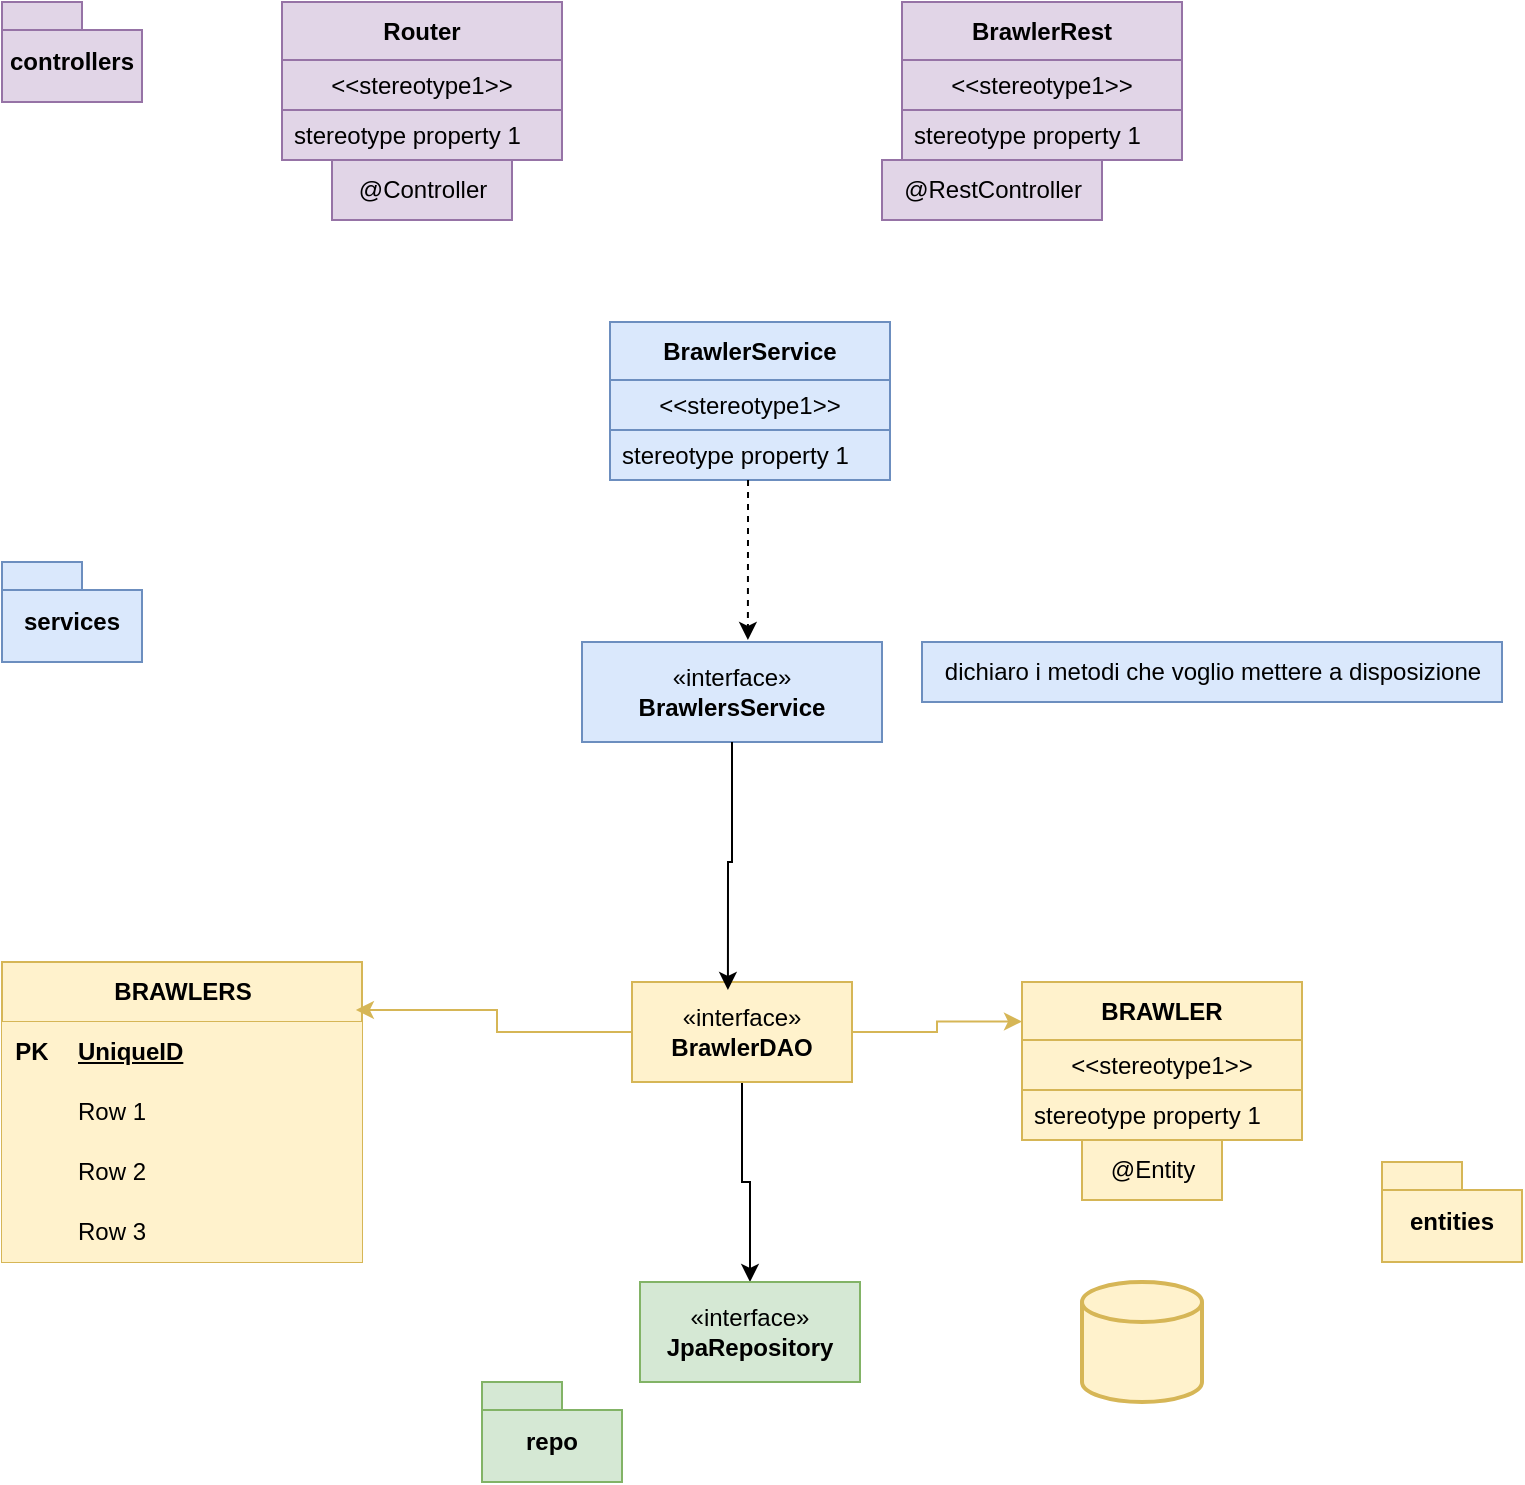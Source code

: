 <mxfile version="24.4.15" type="device">
  <diagram name="Pagina-1" id="TjwxOJnnDh7wGX85c89B">
    <mxGraphModel dx="1434" dy="752" grid="1" gridSize="10" guides="1" tooltips="1" connect="1" arrows="1" fold="1" page="1" pageScale="1" pageWidth="827" pageHeight="1169" math="0" shadow="0">
      <root>
        <mxCell id="0" />
        <mxCell id="1" parent="0" />
        <mxCell id="_tUOBkDfn2c4XV8wd3Km-1" value="" style="strokeWidth=2;html=1;shape=mxgraph.flowchart.database;whiteSpace=wrap;fillColor=#fff2cc;strokeColor=#d6b656;" vertex="1" parent="1">
          <mxGeometry x="580" y="880" width="60" height="60" as="geometry" />
        </mxCell>
        <mxCell id="_tUOBkDfn2c4XV8wd3Km-2" value="BRAWLERS" style="shape=table;startSize=30;container=1;collapsible=1;childLayout=tableLayout;fixedRows=1;rowLines=0;fontStyle=1;align=center;resizeLast=1;html=1;fillColor=#fff2cc;strokeColor=#d6b656;" vertex="1" parent="1">
          <mxGeometry x="40" y="720" width="180" height="150" as="geometry" />
        </mxCell>
        <mxCell id="_tUOBkDfn2c4XV8wd3Km-3" value="" style="shape=tableRow;horizontal=0;startSize=0;swimlaneHead=0;swimlaneBody=0;fillColor=#fff2cc;collapsible=0;dropTarget=0;points=[[0,0.5],[1,0.5]];portConstraint=eastwest;top=0;left=0;right=0;bottom=1;strokeColor=#d6b656;" vertex="1" parent="_tUOBkDfn2c4XV8wd3Km-2">
          <mxGeometry y="30" width="180" height="30" as="geometry" />
        </mxCell>
        <mxCell id="_tUOBkDfn2c4XV8wd3Km-4" value="PK" style="shape=partialRectangle;connectable=0;fillColor=#fff2cc;top=0;left=0;bottom=0;right=0;fontStyle=1;overflow=hidden;whiteSpace=wrap;html=1;strokeColor=#d6b656;" vertex="1" parent="_tUOBkDfn2c4XV8wd3Km-3">
          <mxGeometry width="30" height="30" as="geometry">
            <mxRectangle width="30" height="30" as="alternateBounds" />
          </mxGeometry>
        </mxCell>
        <mxCell id="_tUOBkDfn2c4XV8wd3Km-5" value="UniqueID" style="shape=partialRectangle;connectable=0;fillColor=#fff2cc;top=0;left=0;bottom=0;right=0;align=left;spacingLeft=6;fontStyle=5;overflow=hidden;whiteSpace=wrap;html=1;strokeColor=#d6b656;" vertex="1" parent="_tUOBkDfn2c4XV8wd3Km-3">
          <mxGeometry x="30" width="150" height="30" as="geometry">
            <mxRectangle width="150" height="30" as="alternateBounds" />
          </mxGeometry>
        </mxCell>
        <mxCell id="_tUOBkDfn2c4XV8wd3Km-6" value="" style="shape=tableRow;horizontal=0;startSize=0;swimlaneHead=0;swimlaneBody=0;fillColor=#fff2cc;collapsible=0;dropTarget=0;points=[[0,0.5],[1,0.5]];portConstraint=eastwest;top=0;left=0;right=0;bottom=0;strokeColor=#d6b656;" vertex="1" parent="_tUOBkDfn2c4XV8wd3Km-2">
          <mxGeometry y="60" width="180" height="30" as="geometry" />
        </mxCell>
        <mxCell id="_tUOBkDfn2c4XV8wd3Km-7" value="" style="shape=partialRectangle;connectable=0;fillColor=#fff2cc;top=0;left=0;bottom=0;right=0;editable=1;overflow=hidden;whiteSpace=wrap;html=1;strokeColor=#d6b656;" vertex="1" parent="_tUOBkDfn2c4XV8wd3Km-6">
          <mxGeometry width="30" height="30" as="geometry">
            <mxRectangle width="30" height="30" as="alternateBounds" />
          </mxGeometry>
        </mxCell>
        <mxCell id="_tUOBkDfn2c4XV8wd3Km-8" value="Row 1" style="shape=partialRectangle;connectable=0;fillColor=#fff2cc;top=0;left=0;bottom=0;right=0;align=left;spacingLeft=6;overflow=hidden;whiteSpace=wrap;html=1;strokeColor=#d6b656;" vertex="1" parent="_tUOBkDfn2c4XV8wd3Km-6">
          <mxGeometry x="30" width="150" height="30" as="geometry">
            <mxRectangle width="150" height="30" as="alternateBounds" />
          </mxGeometry>
        </mxCell>
        <mxCell id="_tUOBkDfn2c4XV8wd3Km-9" value="" style="shape=tableRow;horizontal=0;startSize=0;swimlaneHead=0;swimlaneBody=0;fillColor=#fff2cc;collapsible=0;dropTarget=0;points=[[0,0.5],[1,0.5]];portConstraint=eastwest;top=0;left=0;right=0;bottom=0;strokeColor=#d6b656;" vertex="1" parent="_tUOBkDfn2c4XV8wd3Km-2">
          <mxGeometry y="90" width="180" height="30" as="geometry" />
        </mxCell>
        <mxCell id="_tUOBkDfn2c4XV8wd3Km-10" value="" style="shape=partialRectangle;connectable=0;fillColor=#fff2cc;top=0;left=0;bottom=0;right=0;editable=1;overflow=hidden;whiteSpace=wrap;html=1;strokeColor=#d6b656;" vertex="1" parent="_tUOBkDfn2c4XV8wd3Km-9">
          <mxGeometry width="30" height="30" as="geometry">
            <mxRectangle width="30" height="30" as="alternateBounds" />
          </mxGeometry>
        </mxCell>
        <mxCell id="_tUOBkDfn2c4XV8wd3Km-11" value="Row 2" style="shape=partialRectangle;connectable=0;fillColor=#fff2cc;top=0;left=0;bottom=0;right=0;align=left;spacingLeft=6;overflow=hidden;whiteSpace=wrap;html=1;strokeColor=#d6b656;" vertex="1" parent="_tUOBkDfn2c4XV8wd3Km-9">
          <mxGeometry x="30" width="150" height="30" as="geometry">
            <mxRectangle width="150" height="30" as="alternateBounds" />
          </mxGeometry>
        </mxCell>
        <mxCell id="_tUOBkDfn2c4XV8wd3Km-12" value="" style="shape=tableRow;horizontal=0;startSize=0;swimlaneHead=0;swimlaneBody=0;fillColor=#fff2cc;collapsible=0;dropTarget=0;points=[[0,0.5],[1,0.5]];portConstraint=eastwest;top=0;left=0;right=0;bottom=0;strokeColor=#d6b656;" vertex="1" parent="_tUOBkDfn2c4XV8wd3Km-2">
          <mxGeometry y="120" width="180" height="30" as="geometry" />
        </mxCell>
        <mxCell id="_tUOBkDfn2c4XV8wd3Km-13" value="" style="shape=partialRectangle;connectable=0;fillColor=#fff2cc;top=0;left=0;bottom=0;right=0;editable=1;overflow=hidden;whiteSpace=wrap;html=1;strokeColor=#d6b656;" vertex="1" parent="_tUOBkDfn2c4XV8wd3Km-12">
          <mxGeometry width="30" height="30" as="geometry">
            <mxRectangle width="30" height="30" as="alternateBounds" />
          </mxGeometry>
        </mxCell>
        <mxCell id="_tUOBkDfn2c4XV8wd3Km-14" value="Row 3" style="shape=partialRectangle;connectable=0;fillColor=#fff2cc;top=0;left=0;bottom=0;right=0;align=left;spacingLeft=6;overflow=hidden;whiteSpace=wrap;html=1;strokeColor=#d6b656;" vertex="1" parent="_tUOBkDfn2c4XV8wd3Km-12">
          <mxGeometry x="30" width="150" height="30" as="geometry">
            <mxRectangle width="150" height="30" as="alternateBounds" />
          </mxGeometry>
        </mxCell>
        <mxCell id="_tUOBkDfn2c4XV8wd3Km-15" value="BRAWLER" style="swimlane;fontStyle=1;align=center;verticalAlign=middle;childLayout=stackLayout;horizontal=1;startSize=29;horizontalStack=0;resizeParent=1;resizeParentMax=0;resizeLast=0;collapsible=0;marginBottom=0;html=1;whiteSpace=wrap;fillColor=#fff2cc;strokeColor=#d6b656;" vertex="1" parent="1">
          <mxGeometry x="550" y="730" width="140" height="79" as="geometry" />
        </mxCell>
        <mxCell id="_tUOBkDfn2c4XV8wd3Km-16" value="&amp;lt;&amp;lt;stereotype1&amp;gt;&amp;gt;" style="text;html=1;strokeColor=#d6b656;fillColor=#fff2cc;align=center;verticalAlign=middle;spacingLeft=4;spacingRight=4;overflow=hidden;rotatable=0;points=[[0,0.5],[1,0.5]];portConstraint=eastwest;whiteSpace=wrap;" vertex="1" parent="_tUOBkDfn2c4XV8wd3Km-15">
          <mxGeometry y="29" width="140" height="25" as="geometry" />
        </mxCell>
        <mxCell id="_tUOBkDfn2c4XV8wd3Km-17" value="stereotype property 1" style="text;html=1;strokeColor=#d6b656;fillColor=#fff2cc;align=left;verticalAlign=middle;spacingLeft=4;spacingRight=4;overflow=hidden;rotatable=0;points=[[0,0.5],[1,0.5]];portConstraint=eastwest;whiteSpace=wrap;" vertex="1" parent="_tUOBkDfn2c4XV8wd3Km-15">
          <mxGeometry y="54" width="140" height="25" as="geometry" />
        </mxCell>
        <mxCell id="_tUOBkDfn2c4XV8wd3Km-22" style="edgeStyle=orthogonalEdgeStyle;rounded=0;orthogonalLoop=1;jettySize=auto;html=1;exitX=1;exitY=0.5;exitDx=0;exitDy=0;entryX=0;entryY=0.25;entryDx=0;entryDy=0;fillColor=#fff2cc;strokeColor=#d6b656;" edge="1" parent="1" source="_tUOBkDfn2c4XV8wd3Km-18" target="_tUOBkDfn2c4XV8wd3Km-15">
          <mxGeometry relative="1" as="geometry" />
        </mxCell>
        <mxCell id="_tUOBkDfn2c4XV8wd3Km-48" style="edgeStyle=orthogonalEdgeStyle;rounded=0;orthogonalLoop=1;jettySize=auto;html=1;exitX=0.5;exitY=1;exitDx=0;exitDy=0;entryX=0.5;entryY=0;entryDx=0;entryDy=0;" edge="1" parent="1" source="_tUOBkDfn2c4XV8wd3Km-18" target="_tUOBkDfn2c4XV8wd3Km-46">
          <mxGeometry relative="1" as="geometry" />
        </mxCell>
        <mxCell id="_tUOBkDfn2c4XV8wd3Km-18" value="«interface»&lt;br&gt;&lt;b&gt;BrawlerDAO&lt;/b&gt;" style="html=1;whiteSpace=wrap;fillColor=#fff2cc;strokeColor=#d6b656;" vertex="1" parent="1">
          <mxGeometry x="355" y="730" width="110" height="50" as="geometry" />
        </mxCell>
        <mxCell id="_tUOBkDfn2c4XV8wd3Km-21" style="edgeStyle=orthogonalEdgeStyle;rounded=0;orthogonalLoop=1;jettySize=auto;html=1;exitX=0;exitY=0.5;exitDx=0;exitDy=0;entryX=0.983;entryY=-0.2;entryDx=0;entryDy=0;entryPerimeter=0;fillColor=#fff2cc;strokeColor=#d6b656;" edge="1" parent="1" source="_tUOBkDfn2c4XV8wd3Km-18" target="_tUOBkDfn2c4XV8wd3Km-3">
          <mxGeometry relative="1" as="geometry" />
        </mxCell>
        <mxCell id="_tUOBkDfn2c4XV8wd3Km-23" value="«interface»&lt;br&gt;&lt;b&gt;BrawlersService&lt;/b&gt;" style="html=1;whiteSpace=wrap;fillColor=#dae8fc;strokeColor=#6c8ebf;" vertex="1" parent="1">
          <mxGeometry x="330" y="560" width="150" height="50" as="geometry" />
        </mxCell>
        <mxCell id="_tUOBkDfn2c4XV8wd3Km-24" value="dichiaro i metodi che voglio mettere a disposizione" style="text;html=1;align=center;verticalAlign=middle;resizable=0;points=[];autosize=1;strokeColor=#6c8ebf;fillColor=#dae8fc;" vertex="1" parent="1">
          <mxGeometry x="500" y="560" width="290" height="30" as="geometry" />
        </mxCell>
        <mxCell id="_tUOBkDfn2c4XV8wd3Km-25" value="BrawlerService" style="swimlane;fontStyle=1;align=center;verticalAlign=middle;childLayout=stackLayout;horizontal=1;startSize=29;horizontalStack=0;resizeParent=1;resizeParentMax=0;resizeLast=0;collapsible=0;marginBottom=0;html=1;whiteSpace=wrap;fillColor=#dae8fc;strokeColor=#6c8ebf;" vertex="1" parent="1">
          <mxGeometry x="344" y="400" width="140" height="79" as="geometry" />
        </mxCell>
        <mxCell id="_tUOBkDfn2c4XV8wd3Km-26" value="&amp;lt;&amp;lt;stereotype1&amp;gt;&amp;gt;" style="text;html=1;strokeColor=#6c8ebf;fillColor=#dae8fc;align=center;verticalAlign=middle;spacingLeft=4;spacingRight=4;overflow=hidden;rotatable=0;points=[[0,0.5],[1,0.5]];portConstraint=eastwest;whiteSpace=wrap;" vertex="1" parent="_tUOBkDfn2c4XV8wd3Km-25">
          <mxGeometry y="29" width="140" height="25" as="geometry" />
        </mxCell>
        <mxCell id="_tUOBkDfn2c4XV8wd3Km-27" value="stereotype property 1" style="text;html=1;strokeColor=#6c8ebf;fillColor=#dae8fc;align=left;verticalAlign=middle;spacingLeft=4;spacingRight=4;overflow=hidden;rotatable=0;points=[[0,0.5],[1,0.5]];portConstraint=eastwest;whiteSpace=wrap;" vertex="1" parent="_tUOBkDfn2c4XV8wd3Km-25">
          <mxGeometry y="54" width="140" height="25" as="geometry" />
        </mxCell>
        <mxCell id="_tUOBkDfn2c4XV8wd3Km-28" value="" style="html=1;labelBackgroundColor=#ffffff;startArrow=none;startFill=0;startSize=6;endArrow=classic;endFill=1;endSize=6;jettySize=auto;orthogonalLoop=1;strokeWidth=1;dashed=1;fontSize=14;rounded=0;exitX=0.493;exitY=1;exitDx=0;exitDy=0;exitPerimeter=0;entryX=0.553;entryY=-0.02;entryDx=0;entryDy=0;entryPerimeter=0;" edge="1" parent="1" source="_tUOBkDfn2c4XV8wd3Km-27" target="_tUOBkDfn2c4XV8wd3Km-23">
          <mxGeometry width="60" height="60" relative="1" as="geometry">
            <mxPoint x="380" y="590" as="sourcePoint" />
            <mxPoint x="440" y="530" as="targetPoint" />
          </mxGeometry>
        </mxCell>
        <mxCell id="_tUOBkDfn2c4XV8wd3Km-30" value="Router" style="swimlane;fontStyle=1;align=center;verticalAlign=middle;childLayout=stackLayout;horizontal=1;startSize=29;horizontalStack=0;resizeParent=1;resizeParentMax=0;resizeLast=0;collapsible=0;marginBottom=0;html=1;whiteSpace=wrap;fillColor=#e1d5e7;strokeColor=#9673a6;" vertex="1" parent="1">
          <mxGeometry x="180" y="240" width="140" height="79" as="geometry" />
        </mxCell>
        <mxCell id="_tUOBkDfn2c4XV8wd3Km-31" value="&amp;lt;&amp;lt;stereotype1&amp;gt;&amp;gt;" style="text;html=1;strokeColor=#9673a6;fillColor=#e1d5e7;align=center;verticalAlign=middle;spacingLeft=4;spacingRight=4;overflow=hidden;rotatable=0;points=[[0,0.5],[1,0.5]];portConstraint=eastwest;whiteSpace=wrap;" vertex="1" parent="_tUOBkDfn2c4XV8wd3Km-30">
          <mxGeometry y="29" width="140" height="25" as="geometry" />
        </mxCell>
        <mxCell id="_tUOBkDfn2c4XV8wd3Km-32" value="stereotype property 1" style="text;html=1;strokeColor=#9673a6;fillColor=#e1d5e7;align=left;verticalAlign=middle;spacingLeft=4;spacingRight=4;overflow=hidden;rotatable=0;points=[[0,0.5],[1,0.5]];portConstraint=eastwest;whiteSpace=wrap;" vertex="1" parent="_tUOBkDfn2c4XV8wd3Km-30">
          <mxGeometry y="54" width="140" height="25" as="geometry" />
        </mxCell>
        <mxCell id="_tUOBkDfn2c4XV8wd3Km-34" value="BrawlerRest" style="swimlane;fontStyle=1;align=center;verticalAlign=middle;childLayout=stackLayout;horizontal=1;startSize=29;horizontalStack=0;resizeParent=1;resizeParentMax=0;resizeLast=0;collapsible=0;marginBottom=0;html=1;whiteSpace=wrap;fillColor=#e1d5e7;strokeColor=#9673a6;" vertex="1" parent="1">
          <mxGeometry x="490" y="240" width="140" height="79" as="geometry" />
        </mxCell>
        <mxCell id="_tUOBkDfn2c4XV8wd3Km-35" value="&amp;lt;&amp;lt;stereotype1&amp;gt;&amp;gt;" style="text;html=1;strokeColor=#9673a6;fillColor=#e1d5e7;align=center;verticalAlign=middle;spacingLeft=4;spacingRight=4;overflow=hidden;rotatable=0;points=[[0,0.5],[1,0.5]];portConstraint=eastwest;whiteSpace=wrap;" vertex="1" parent="_tUOBkDfn2c4XV8wd3Km-34">
          <mxGeometry y="29" width="140" height="25" as="geometry" />
        </mxCell>
        <mxCell id="_tUOBkDfn2c4XV8wd3Km-36" value="stereotype property 1" style="text;html=1;strokeColor=#9673a6;fillColor=#e1d5e7;align=left;verticalAlign=middle;spacingLeft=4;spacingRight=4;overflow=hidden;rotatable=0;points=[[0,0.5],[1,0.5]];portConstraint=eastwest;whiteSpace=wrap;" vertex="1" parent="_tUOBkDfn2c4XV8wd3Km-34">
          <mxGeometry y="54" width="140" height="25" as="geometry" />
        </mxCell>
        <mxCell id="_tUOBkDfn2c4XV8wd3Km-37" value="entities" style="shape=folder;fontStyle=1;spacingTop=10;tabWidth=40;tabHeight=14;tabPosition=left;html=1;whiteSpace=wrap;fillColor=#fff2cc;strokeColor=#d6b656;" vertex="1" parent="1">
          <mxGeometry x="730" y="820" width="70" height="50" as="geometry" />
        </mxCell>
        <mxCell id="_tUOBkDfn2c4XV8wd3Km-38" value="services" style="shape=folder;fontStyle=1;spacingTop=10;tabWidth=40;tabHeight=14;tabPosition=left;html=1;whiteSpace=wrap;fillColor=#dae8fc;strokeColor=#6c8ebf;" vertex="1" parent="1">
          <mxGeometry x="40" y="520" width="70" height="50" as="geometry" />
        </mxCell>
        <mxCell id="_tUOBkDfn2c4XV8wd3Km-40" value="@Entity" style="text;html=1;align=center;verticalAlign=middle;resizable=0;points=[];autosize=1;strokeColor=#d6b656;fillColor=#fff2cc;" vertex="1" parent="1">
          <mxGeometry x="580" y="809" width="70" height="30" as="geometry" />
        </mxCell>
        <mxCell id="_tUOBkDfn2c4XV8wd3Km-41" value="repo" style="shape=folder;fontStyle=1;spacingTop=10;tabWidth=40;tabHeight=14;tabPosition=left;html=1;whiteSpace=wrap;fillColor=#d5e8d4;strokeColor=#82b366;" vertex="1" parent="1">
          <mxGeometry x="280" y="930" width="70" height="50" as="geometry" />
        </mxCell>
        <mxCell id="_tUOBkDfn2c4XV8wd3Km-42" value="controllers" style="shape=folder;fontStyle=1;spacingTop=10;tabWidth=40;tabHeight=14;tabPosition=left;html=1;whiteSpace=wrap;fillColor=#e1d5e7;strokeColor=#9673a6;" vertex="1" parent="1">
          <mxGeometry x="40" y="240" width="70" height="50" as="geometry" />
        </mxCell>
        <mxCell id="_tUOBkDfn2c4XV8wd3Km-43" value="@Controller" style="text;html=1;align=center;verticalAlign=middle;resizable=0;points=[];autosize=1;strokeColor=#9673a6;fillColor=#e1d5e7;" vertex="1" parent="1">
          <mxGeometry x="205" y="319" width="90" height="30" as="geometry" />
        </mxCell>
        <mxCell id="_tUOBkDfn2c4XV8wd3Km-44" value="@RestController" style="text;html=1;align=center;verticalAlign=middle;resizable=0;points=[];autosize=1;strokeColor=#9673a6;fillColor=#e1d5e7;" vertex="1" parent="1">
          <mxGeometry x="480" y="319" width="110" height="30" as="geometry" />
        </mxCell>
        <mxCell id="_tUOBkDfn2c4XV8wd3Km-46" value="«interface»&lt;br&gt;&lt;b&gt;JpaRepository&lt;/b&gt;" style="html=1;whiteSpace=wrap;fillColor=#d5e8d4;strokeColor=#82b366;" vertex="1" parent="1">
          <mxGeometry x="359" y="880" width="110" height="50" as="geometry" />
        </mxCell>
        <mxCell id="_tUOBkDfn2c4XV8wd3Km-47" style="edgeStyle=orthogonalEdgeStyle;rounded=0;orthogonalLoop=1;jettySize=auto;html=1;exitX=0.5;exitY=1;exitDx=0;exitDy=0;entryX=0.436;entryY=0.08;entryDx=0;entryDy=0;entryPerimeter=0;" edge="1" parent="1" source="_tUOBkDfn2c4XV8wd3Km-23" target="_tUOBkDfn2c4XV8wd3Km-18">
          <mxGeometry relative="1" as="geometry" />
        </mxCell>
      </root>
    </mxGraphModel>
  </diagram>
</mxfile>
